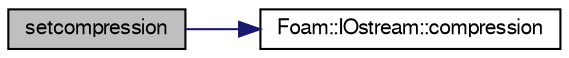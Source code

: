 digraph "setcompression"
{
  bgcolor="transparent";
  edge [fontname="FreeSans",fontsize="10",labelfontname="FreeSans",labelfontsize="10"];
  node [fontname="FreeSans",fontsize="10",shape=record];
  rankdir="LR";
  Node21127 [label="setcompression",height=0.2,width=0.4,color="black", fillcolor="grey75", style="filled", fontcolor="black"];
  Node21127 -> Node21128 [color="midnightblue",fontsize="10",style="solid",fontname="FreeSans"];
  Node21128 [label="Foam::IOstream::compression",height=0.2,width=0.4,color="black",URL="$a26226.html#a9fd1486d95f1572dc6dbff0fbdef0d87",tooltip="Return the stream compression. "];
}
